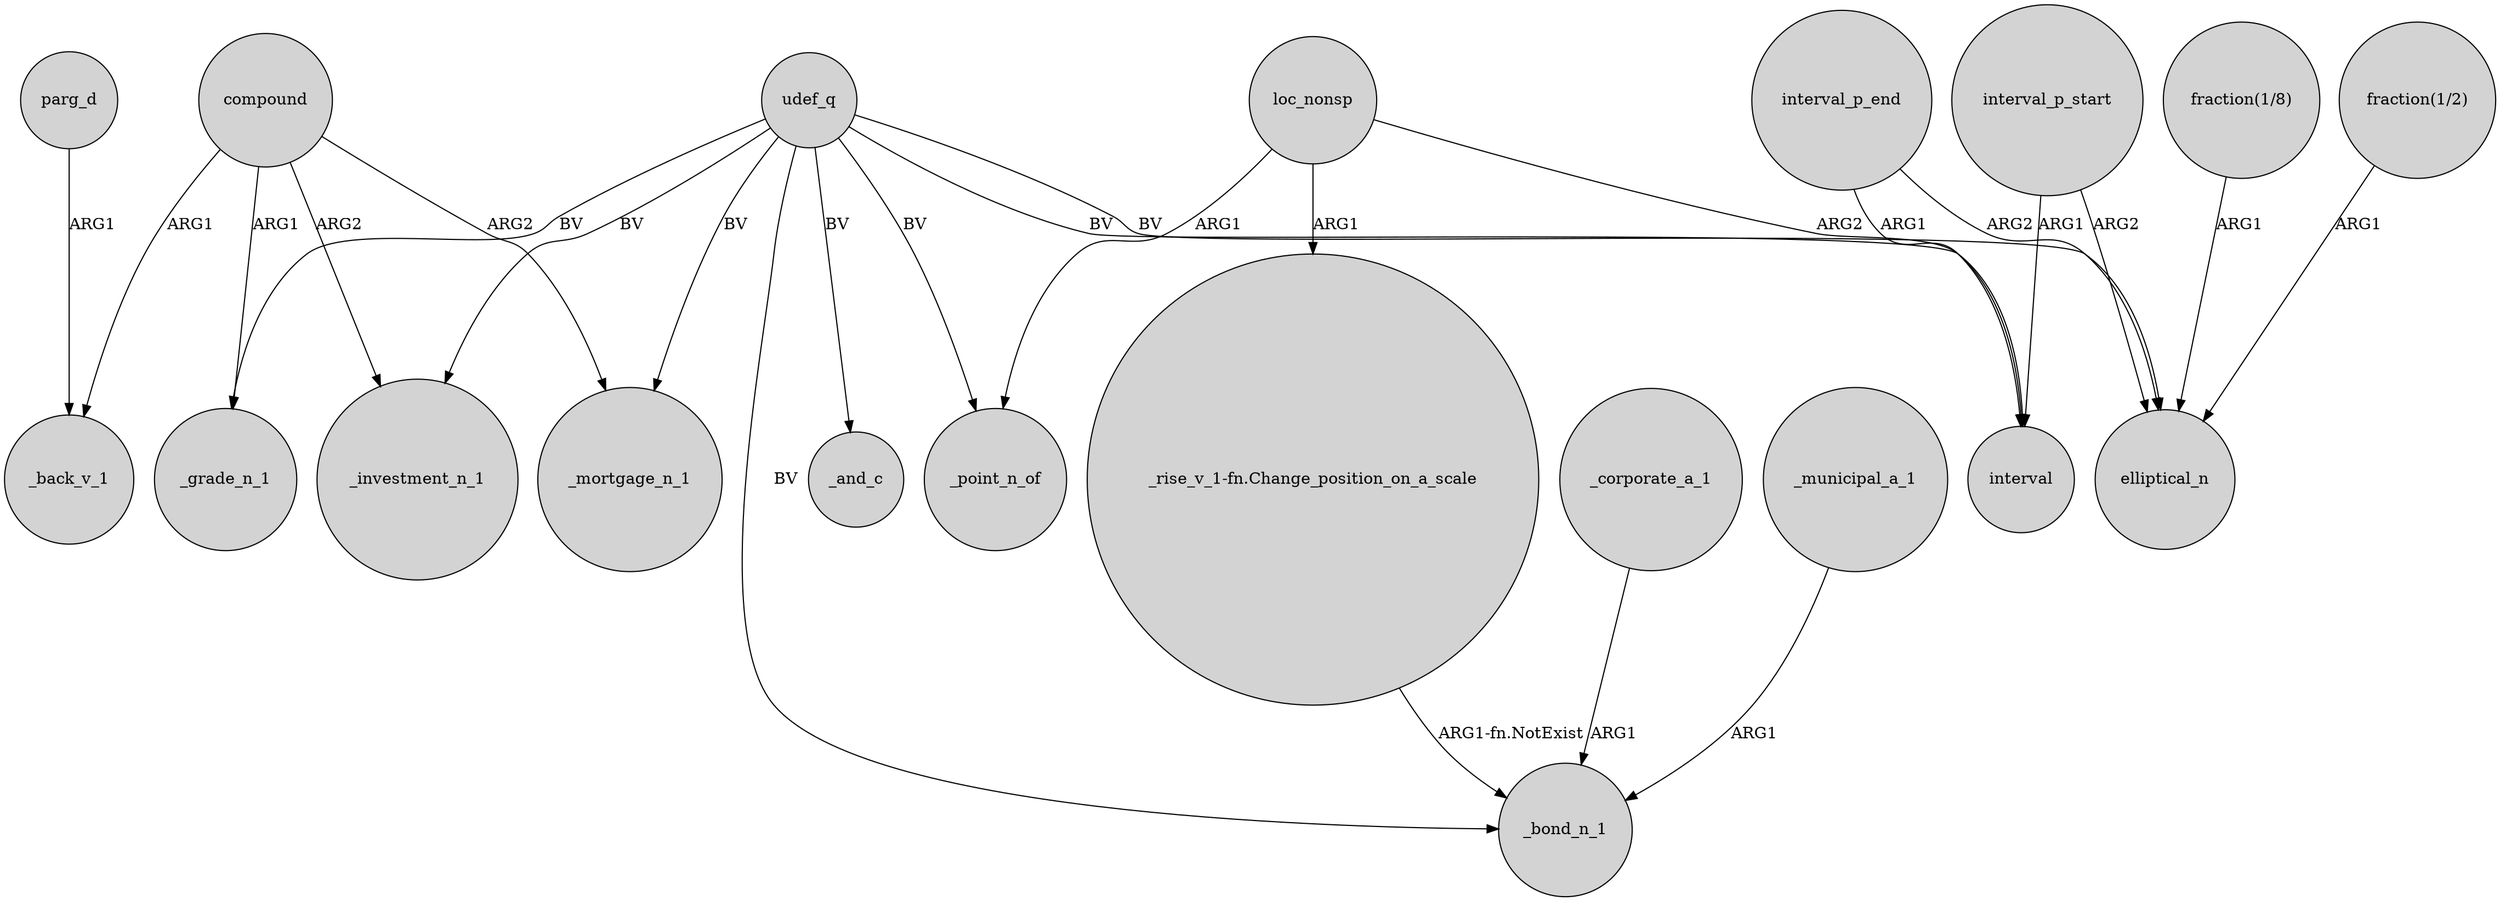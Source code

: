 digraph {
	node [shape=circle style=filled]
	udef_q -> _grade_n_1 [label=BV]
	loc_nonsp -> _point_n_of [label=ARG1]
	loc_nonsp -> interval [label=ARG2]
	udef_q -> elliptical_n [label=BV]
	udef_q -> _mortgage_n_1 [label=BV]
	_corporate_a_1 -> _bond_n_1 [label=ARG1]
	compound -> _grade_n_1 [label=ARG1]
	compound -> _back_v_1 [label=ARG1]
	_municipal_a_1 -> _bond_n_1 [label=ARG1]
	compound -> _mortgage_n_1 [label=ARG2]
	interval_p_end -> elliptical_n [label=ARG2]
	compound -> _investment_n_1 [label=ARG2]
	interval_p_start -> elliptical_n [label=ARG2]
	udef_q -> _bond_n_1 [label=BV]
	interval_p_start -> interval [label=ARG1]
	loc_nonsp -> "_rise_v_1-fn.Change_position_on_a_scale" [label=ARG1]
	parg_d -> _back_v_1 [label=ARG1]
	interval_p_end -> interval [label=ARG1]
	udef_q -> _investment_n_1 [label=BV]
	"fraction(1/8)" -> elliptical_n [label=ARG1]
	udef_q -> _and_c [label=BV]
	"fraction(1/2)" -> elliptical_n [label=ARG1]
	udef_q -> interval [label=BV]
	"_rise_v_1-fn.Change_position_on_a_scale" -> _bond_n_1 [label="ARG1-fn.NotExist"]
	udef_q -> _point_n_of [label=BV]
}
